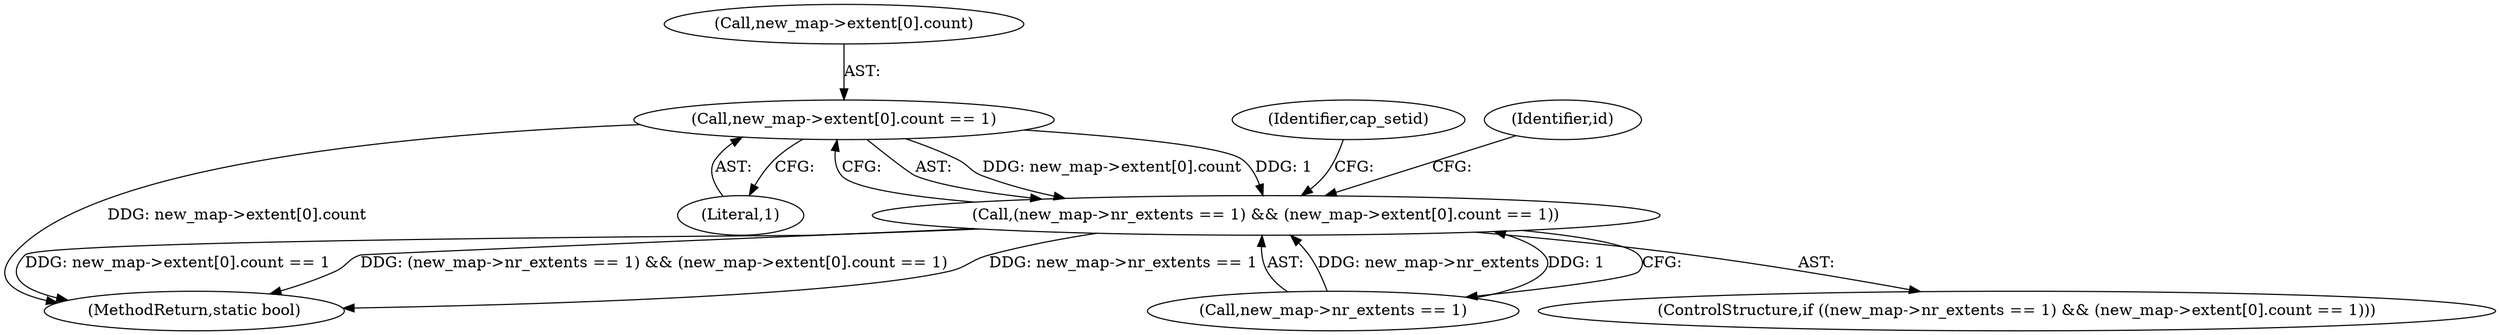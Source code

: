 digraph "0_linux_6708075f104c3c9b04b23336bb0366ca30c3931b_0@array" {
"1000116" [label="(Call,new_map->extent[0].count == 1)"];
"1000110" [label="(Call,(new_map->nr_extents == 1) && (new_map->extent[0].count == 1))"];
"1000124" [label="(Literal,1)"];
"1000109" [label="(ControlStructure,if ((new_map->nr_extents == 1) && (new_map->extent[0].count == 1)))"];
"1000117" [label="(Call,new_map->extent[0].count)"];
"1000198" [label="(MethodReturn,static bool)"];
"1000178" [label="(Identifier,cap_setid)"];
"1000116" [label="(Call,new_map->extent[0].count == 1)"];
"1000111" [label="(Call,new_map->nr_extents == 1)"];
"1000110" [label="(Call,(new_map->nr_extents == 1) && (new_map->extent[0].count == 1))"];
"1000128" [label="(Identifier,id)"];
"1000116" -> "1000110"  [label="AST: "];
"1000116" -> "1000124"  [label="CFG: "];
"1000117" -> "1000116"  [label="AST: "];
"1000124" -> "1000116"  [label="AST: "];
"1000110" -> "1000116"  [label="CFG: "];
"1000116" -> "1000198"  [label="DDG: new_map->extent[0].count"];
"1000116" -> "1000110"  [label="DDG: new_map->extent[0].count"];
"1000116" -> "1000110"  [label="DDG: 1"];
"1000110" -> "1000109"  [label="AST: "];
"1000110" -> "1000111"  [label="CFG: "];
"1000111" -> "1000110"  [label="AST: "];
"1000128" -> "1000110"  [label="CFG: "];
"1000178" -> "1000110"  [label="CFG: "];
"1000110" -> "1000198"  [label="DDG: (new_map->nr_extents == 1) && (new_map->extent[0].count == 1)"];
"1000110" -> "1000198"  [label="DDG: new_map->nr_extents == 1"];
"1000110" -> "1000198"  [label="DDG: new_map->extent[0].count == 1"];
"1000111" -> "1000110"  [label="DDG: new_map->nr_extents"];
"1000111" -> "1000110"  [label="DDG: 1"];
}
